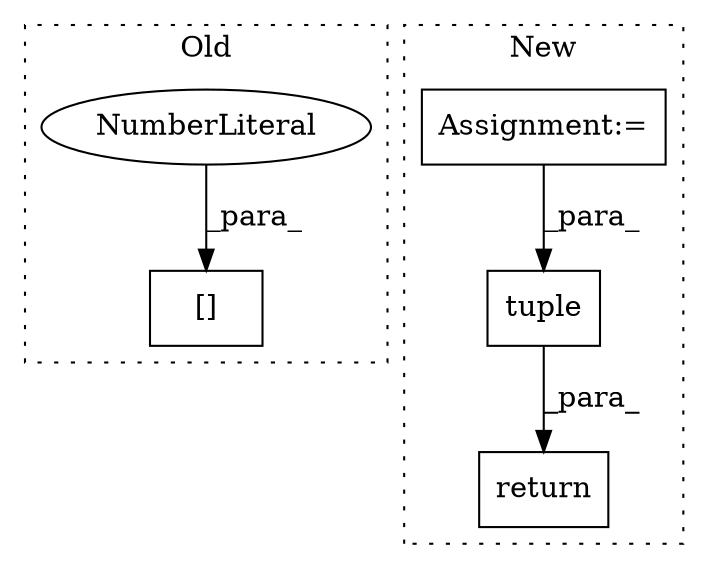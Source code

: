 digraph G {
subgraph cluster0 {
1 [label="[]" a="2" s="39227,39235" l="7,1" shape="box"];
4 [label="NumberLiteral" a="34" s="39234" l="1" shape="ellipse"];
label = "Old";
style="dotted";
}
subgraph cluster1 {
2 [label="tuple" a="32" s="38899,38917" l="6,1" shape="box"];
3 [label="Assignment:=" a="7" s="38862" l="2" shape="box"];
5 [label="return" a="41" s="38892" l="7" shape="box"];
label = "New";
style="dotted";
}
2 -> 5 [label="_para_"];
3 -> 2 [label="_para_"];
4 -> 1 [label="_para_"];
}